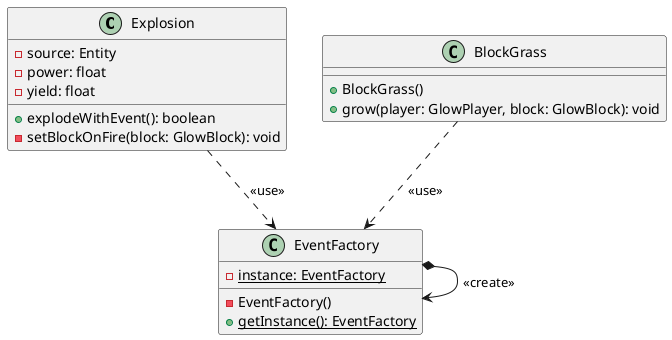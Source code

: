 @startuml

    Explosion ..> EventFactory: <<use>>
    BlockGrass ..> EventFactory: <<use>>
    EventFactory *--> EventFactory : <<create>>

    Class Explosion {
        - source: Entity
        - power: float
        - yield: float
        + explodeWithEvent(): boolean
        - setBlockOnFire(block: GlowBlock): void
    }

    Class BlockGrass {
        + BlockGrass()
        + grow(player: GlowPlayer, block: GlowBlock): void
    }

    Class EventFactory {
        - {static} instance: EventFactory
        - EventFactory()
        + {static} getInstance(): EventFactory
    }

@enduml